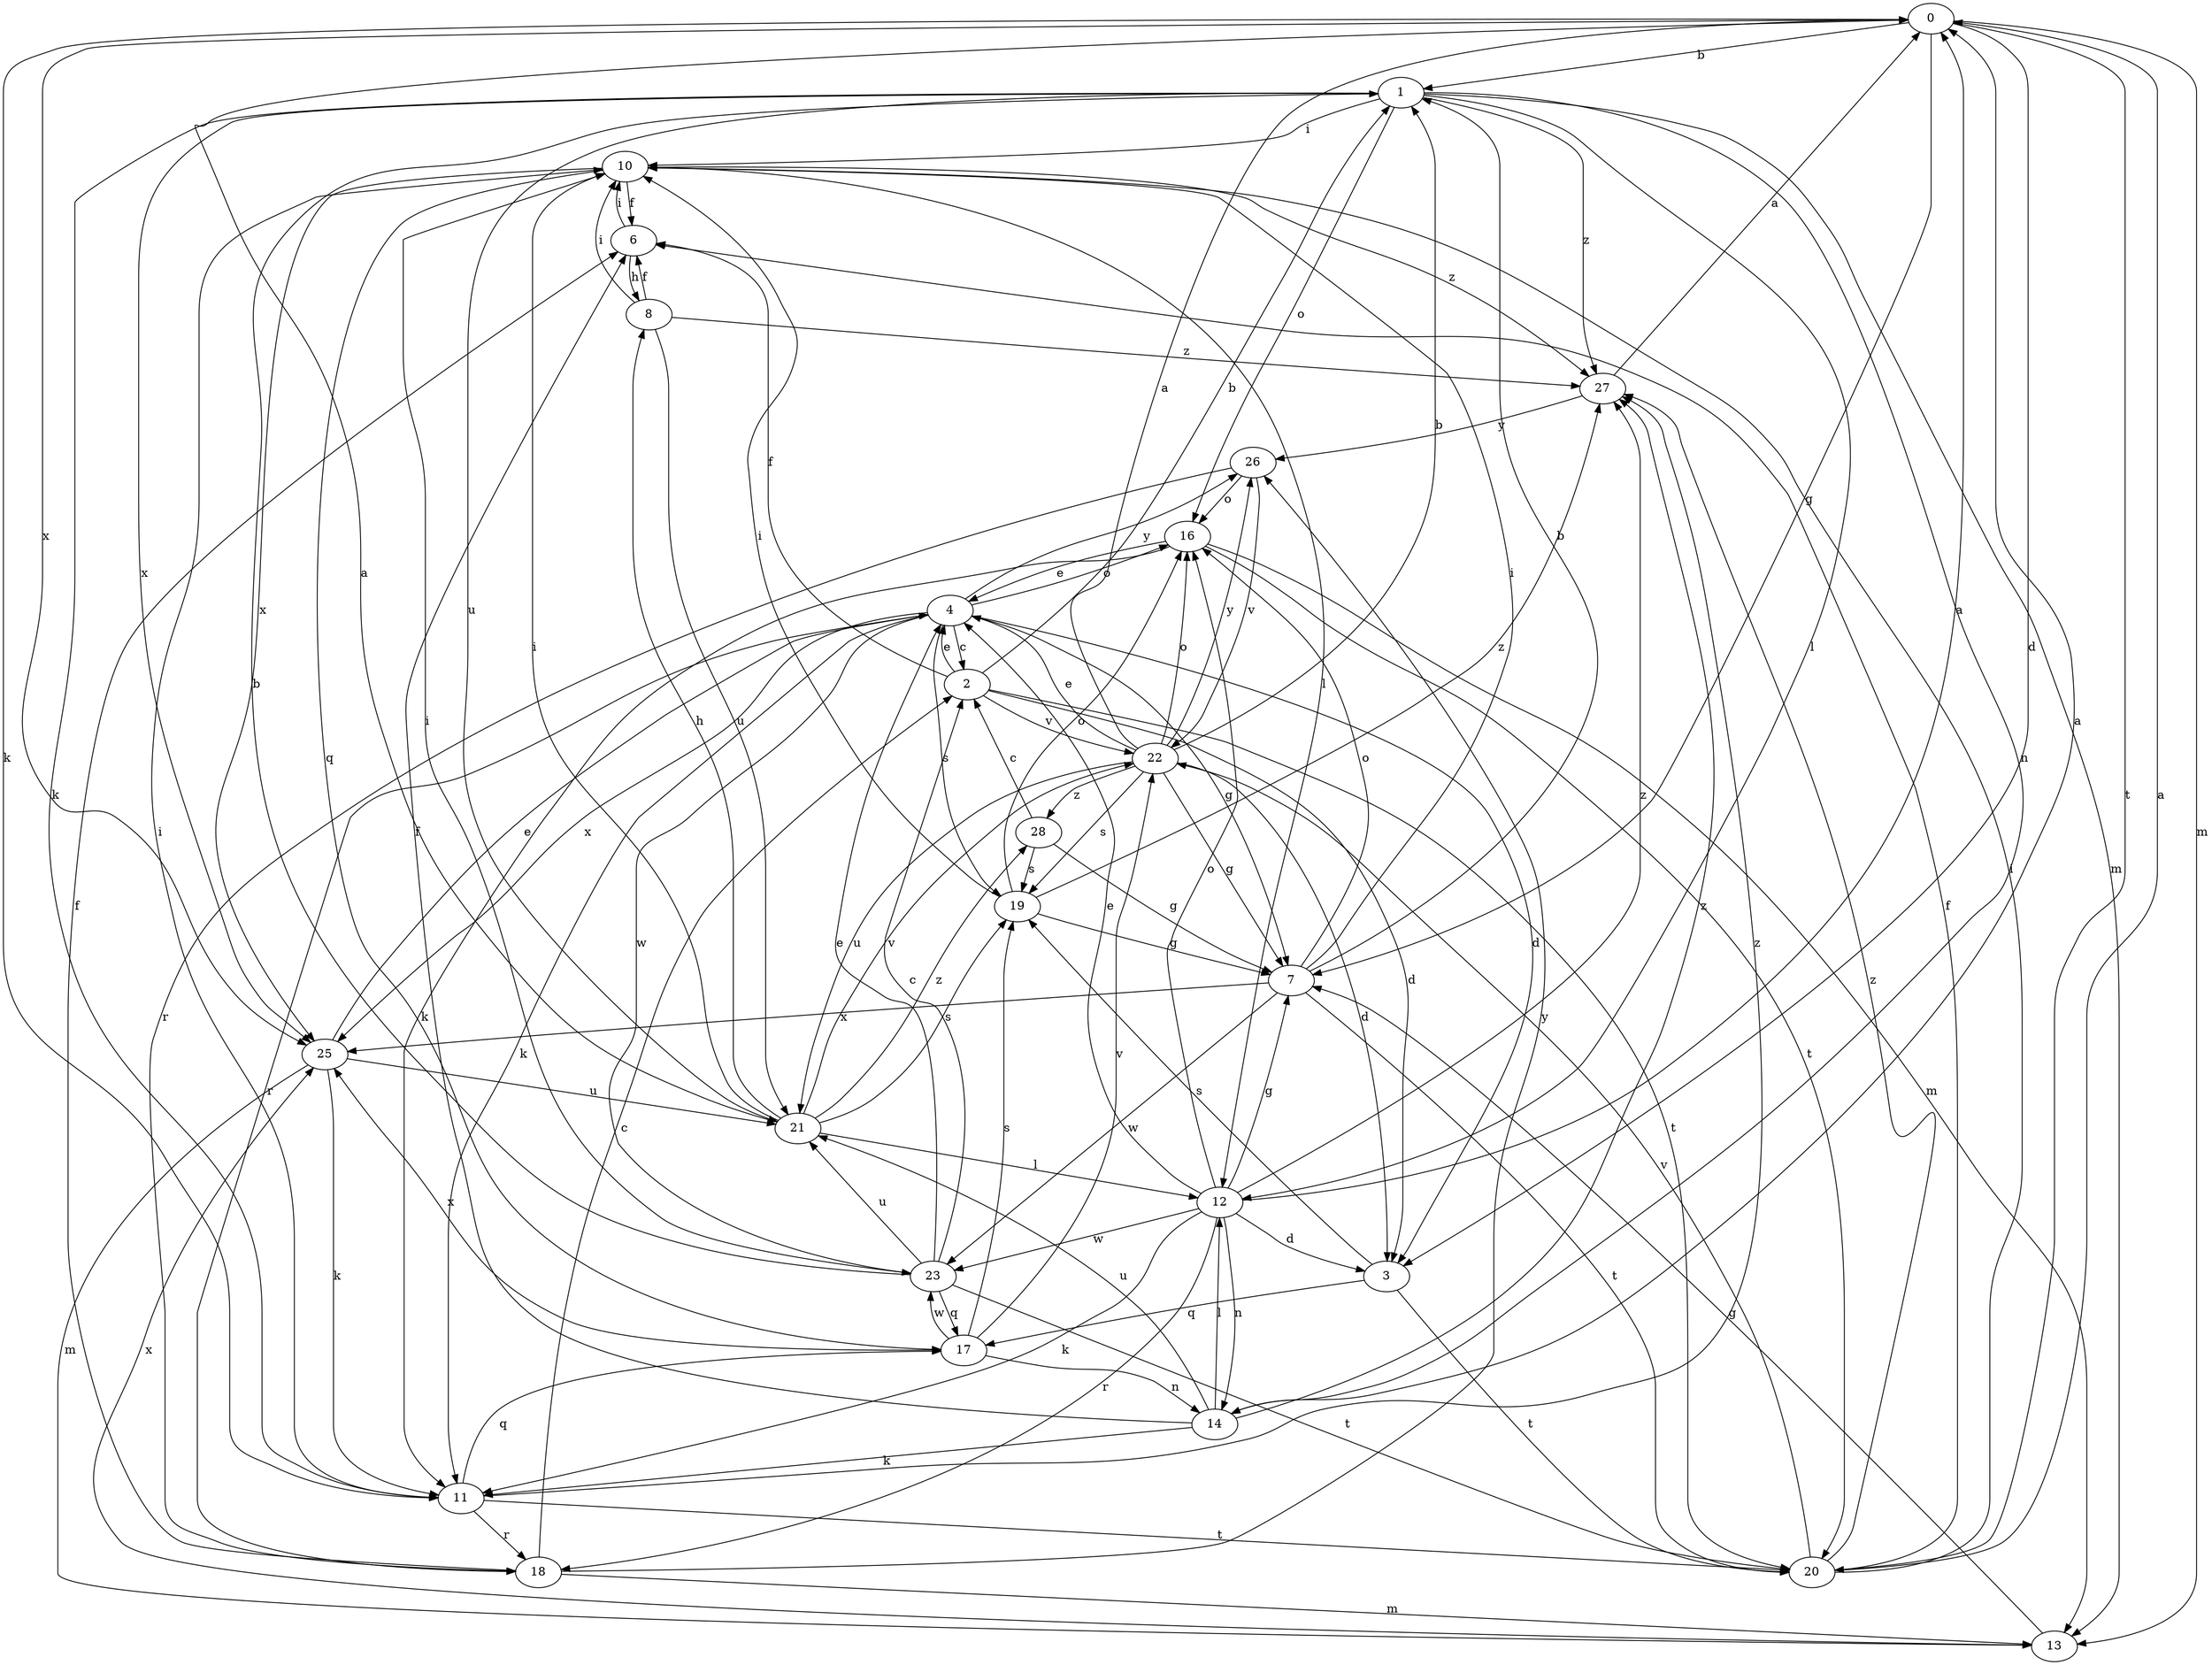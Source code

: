 strict digraph  {
0;
1;
2;
3;
4;
6;
7;
8;
10;
11;
12;
13;
14;
16;
17;
18;
19;
20;
21;
22;
23;
25;
26;
27;
28;
0 -> 1  [label=b];
0 -> 3  [label=d];
0 -> 7  [label=g];
0 -> 11  [label=k];
0 -> 13  [label=m];
0 -> 20  [label=t];
0 -> 25  [label=x];
1 -> 10  [label=i];
1 -> 11  [label=k];
1 -> 12  [label=l];
1 -> 13  [label=m];
1 -> 14  [label=n];
1 -> 16  [label=o];
1 -> 21  [label=u];
1 -> 25  [label=x];
1 -> 27  [label=z];
2 -> 1  [label=b];
2 -> 3  [label=d];
2 -> 4  [label=e];
2 -> 6  [label=f];
2 -> 20  [label=t];
2 -> 22  [label=v];
3 -> 17  [label=q];
3 -> 19  [label=s];
3 -> 20  [label=t];
4 -> 2  [label=c];
4 -> 3  [label=d];
4 -> 7  [label=g];
4 -> 11  [label=k];
4 -> 16  [label=o];
4 -> 18  [label=r];
4 -> 19  [label=s];
4 -> 23  [label=w];
4 -> 25  [label=x];
4 -> 26  [label=y];
6 -> 8  [label=h];
6 -> 10  [label=i];
7 -> 1  [label=b];
7 -> 10  [label=i];
7 -> 16  [label=o];
7 -> 20  [label=t];
7 -> 23  [label=w];
7 -> 25  [label=x];
8 -> 6  [label=f];
8 -> 10  [label=i];
8 -> 21  [label=u];
8 -> 27  [label=z];
10 -> 6  [label=f];
10 -> 12  [label=l];
10 -> 17  [label=q];
10 -> 25  [label=x];
10 -> 27  [label=z];
11 -> 10  [label=i];
11 -> 17  [label=q];
11 -> 18  [label=r];
11 -> 20  [label=t];
11 -> 27  [label=z];
12 -> 0  [label=a];
12 -> 3  [label=d];
12 -> 4  [label=e];
12 -> 7  [label=g];
12 -> 11  [label=k];
12 -> 14  [label=n];
12 -> 16  [label=o];
12 -> 18  [label=r];
12 -> 23  [label=w];
12 -> 27  [label=z];
13 -> 7  [label=g];
13 -> 25  [label=x];
14 -> 0  [label=a];
14 -> 6  [label=f];
14 -> 11  [label=k];
14 -> 12  [label=l];
14 -> 21  [label=u];
14 -> 27  [label=z];
16 -> 4  [label=e];
16 -> 11  [label=k];
16 -> 13  [label=m];
16 -> 20  [label=t];
17 -> 14  [label=n];
17 -> 19  [label=s];
17 -> 22  [label=v];
17 -> 23  [label=w];
17 -> 25  [label=x];
18 -> 2  [label=c];
18 -> 6  [label=f];
18 -> 13  [label=m];
18 -> 26  [label=y];
19 -> 7  [label=g];
19 -> 10  [label=i];
19 -> 16  [label=o];
19 -> 27  [label=z];
20 -> 0  [label=a];
20 -> 6  [label=f];
20 -> 10  [label=i];
20 -> 22  [label=v];
20 -> 27  [label=z];
21 -> 0  [label=a];
21 -> 8  [label=h];
21 -> 10  [label=i];
21 -> 12  [label=l];
21 -> 19  [label=s];
21 -> 22  [label=v];
21 -> 28  [label=z];
22 -> 0  [label=a];
22 -> 1  [label=b];
22 -> 3  [label=d];
22 -> 4  [label=e];
22 -> 7  [label=g];
22 -> 16  [label=o];
22 -> 19  [label=s];
22 -> 21  [label=u];
22 -> 26  [label=y];
22 -> 28  [label=z];
23 -> 1  [label=b];
23 -> 2  [label=c];
23 -> 4  [label=e];
23 -> 10  [label=i];
23 -> 17  [label=q];
23 -> 20  [label=t];
23 -> 21  [label=u];
25 -> 4  [label=e];
25 -> 11  [label=k];
25 -> 13  [label=m];
25 -> 21  [label=u];
26 -> 16  [label=o];
26 -> 18  [label=r];
26 -> 22  [label=v];
27 -> 0  [label=a];
27 -> 26  [label=y];
28 -> 2  [label=c];
28 -> 7  [label=g];
28 -> 19  [label=s];
}
